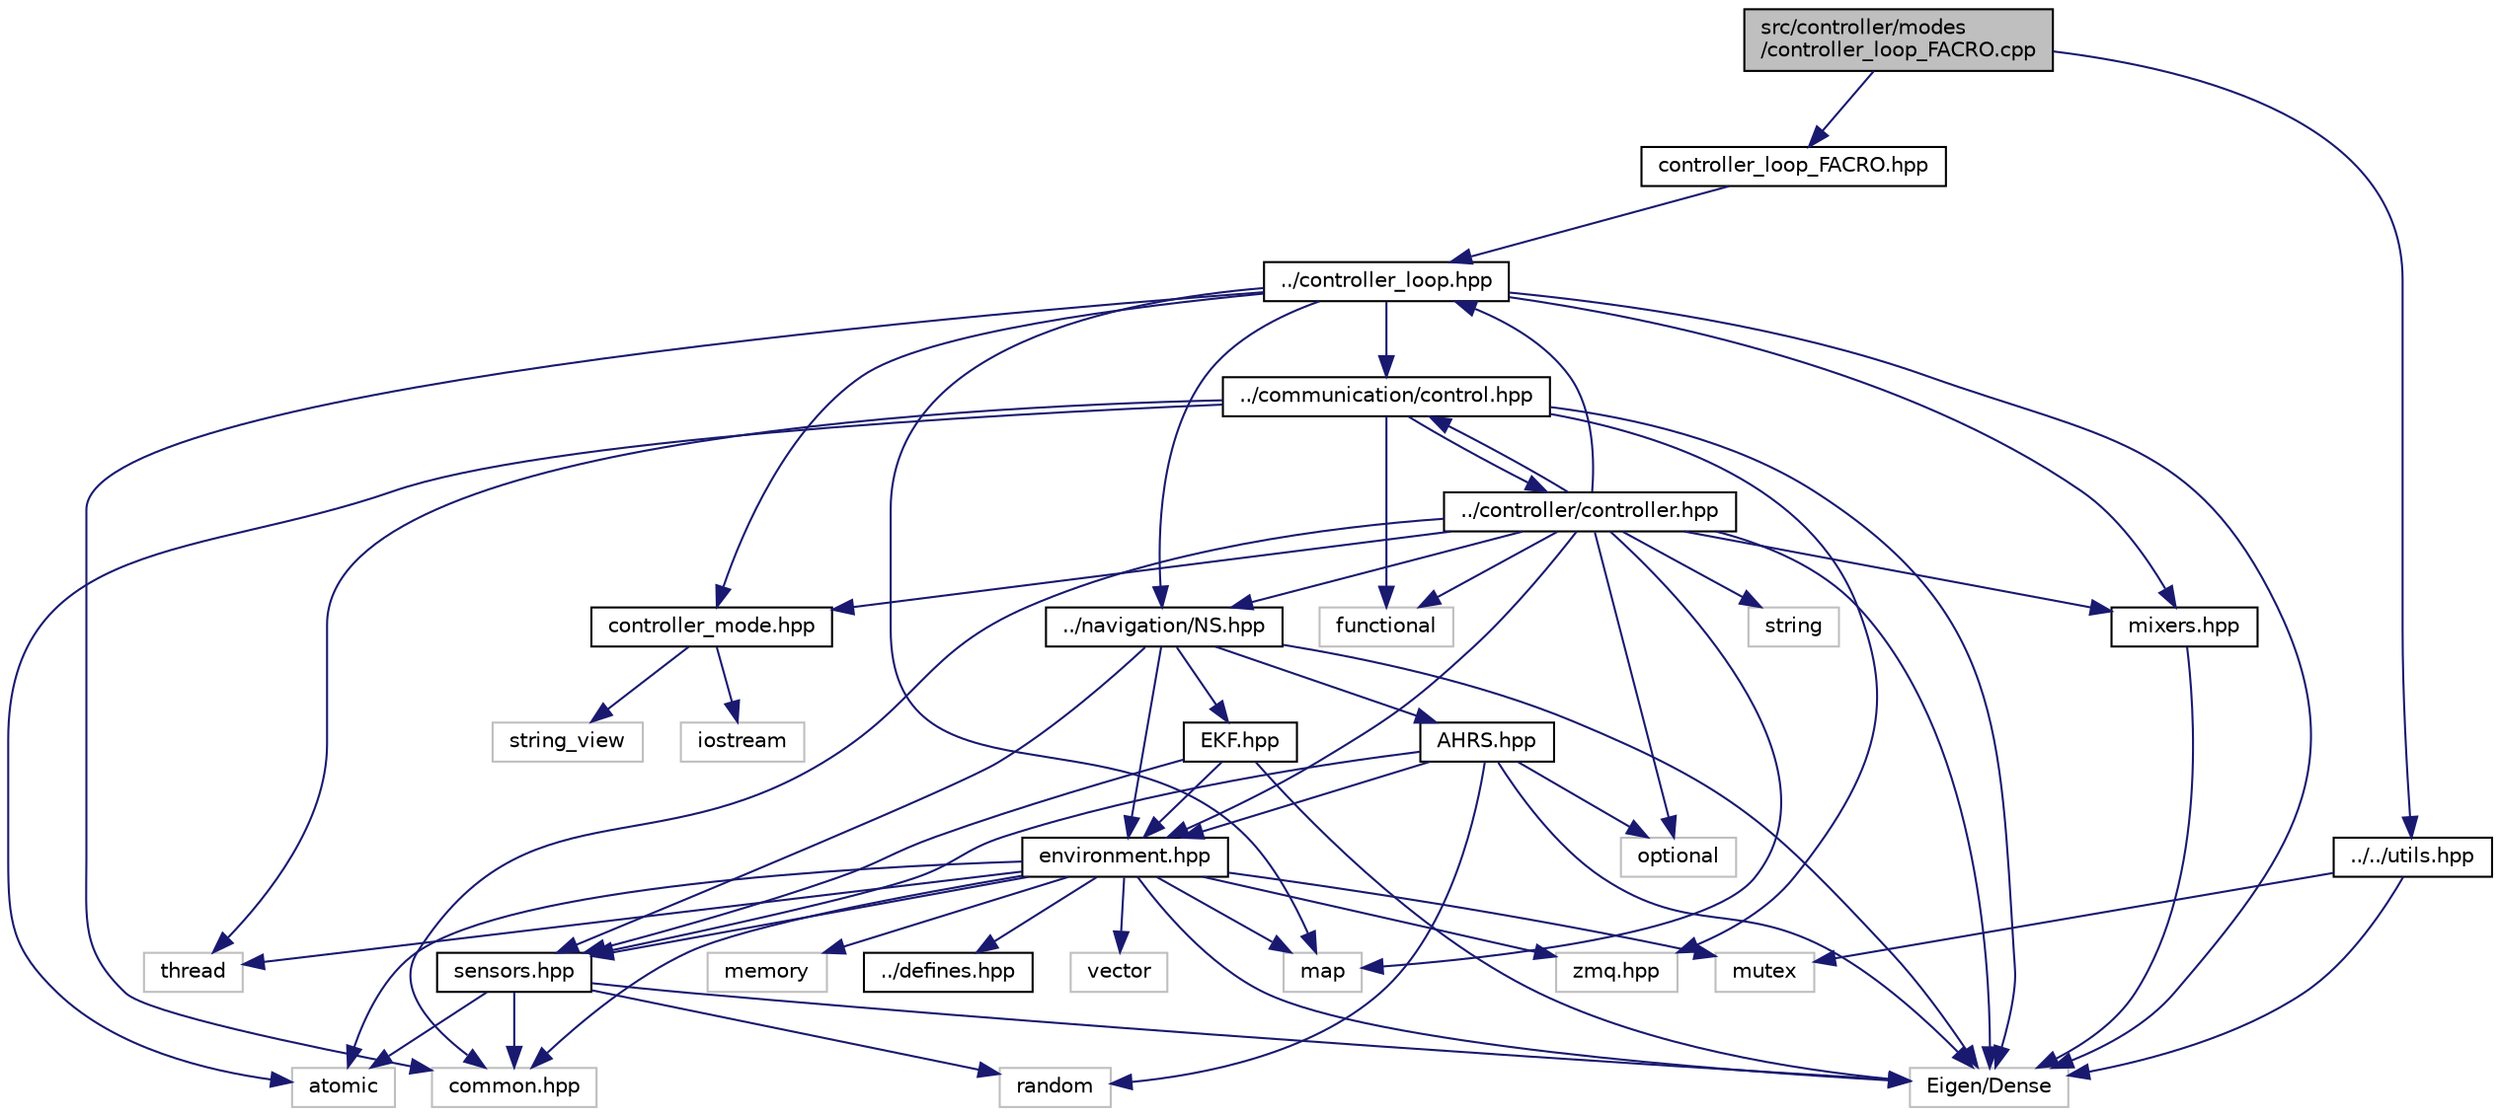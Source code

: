 digraph "src/controller/modes/controller_loop_FACRO.cpp"
{
 // LATEX_PDF_SIZE
  edge [fontname="Helvetica",fontsize="10",labelfontname="Helvetica",labelfontsize="10"];
  node [fontname="Helvetica",fontsize="10",shape=record];
  Node1 [label="src/controller/modes\l/controller_loop_FACRO.cpp",height=0.2,width=0.4,color="black", fillcolor="grey75", style="filled", fontcolor="black",tooltip=" "];
  Node1 -> Node2 [color="midnightblue",fontsize="10",style="solid"];
  Node2 [label="controller_loop_FACRO.hpp",height=0.2,width=0.4,color="black", fillcolor="white", style="filled",URL="$controller__loop___f_a_c_r_o_8hpp.html",tooltip=" "];
  Node2 -> Node3 [color="midnightblue",fontsize="10",style="solid"];
  Node3 [label="../controller_loop.hpp",height=0.2,width=0.4,color="black", fillcolor="white", style="filled",URL="$controller__loop_8hpp.html",tooltip=" "];
  Node3 -> Node4 [color="midnightblue",fontsize="10",style="solid"];
  Node4 [label="Eigen/Dense",height=0.2,width=0.4,color="grey75", fillcolor="white", style="filled",tooltip=" "];
  Node3 -> Node5 [color="midnightblue",fontsize="10",style="solid"];
  Node5 [label="map",height=0.2,width=0.4,color="grey75", fillcolor="white", style="filled",tooltip=" "];
  Node3 -> Node6 [color="midnightblue",fontsize="10",style="solid"];
  Node6 [label="controller_mode.hpp",height=0.2,width=0.4,color="black", fillcolor="white", style="filled",URL="$controller__mode_8hpp.html",tooltip=" "];
  Node6 -> Node7 [color="midnightblue",fontsize="10",style="solid"];
  Node7 [label="string_view",height=0.2,width=0.4,color="grey75", fillcolor="white", style="filled",tooltip=" "];
  Node6 -> Node8 [color="midnightblue",fontsize="10",style="solid"];
  Node8 [label="iostream",height=0.2,width=0.4,color="grey75", fillcolor="white", style="filled",tooltip=" "];
  Node3 -> Node9 [color="midnightblue",fontsize="10",style="solid"];
  Node9 [label="common.hpp",height=0.2,width=0.4,color="grey75", fillcolor="white", style="filled",tooltip=" "];
  Node3 -> Node10 [color="midnightblue",fontsize="10",style="solid"];
  Node10 [label="mixers.hpp",height=0.2,width=0.4,color="black", fillcolor="white", style="filled",URL="$mixers_8hpp.html",tooltip=" "];
  Node10 -> Node4 [color="midnightblue",fontsize="10",style="solid"];
  Node3 -> Node11 [color="midnightblue",fontsize="10",style="solid"];
  Node11 [label="../communication/control.hpp",height=0.2,width=0.4,color="black", fillcolor="white", style="filled",URL="$control_8hpp.html",tooltip=" "];
  Node11 -> Node12 [color="midnightblue",fontsize="10",style="solid"];
  Node12 [label="zmq.hpp",height=0.2,width=0.4,color="grey75", fillcolor="white", style="filled",tooltip=" "];
  Node11 -> Node4 [color="midnightblue",fontsize="10",style="solid"];
  Node11 -> Node13 [color="midnightblue",fontsize="10",style="solid"];
  Node13 [label="atomic",height=0.2,width=0.4,color="grey75", fillcolor="white", style="filled",tooltip=" "];
  Node11 -> Node14 [color="midnightblue",fontsize="10",style="solid"];
  Node14 [label="thread",height=0.2,width=0.4,color="grey75", fillcolor="white", style="filled",tooltip=" "];
  Node11 -> Node15 [color="midnightblue",fontsize="10",style="solid"];
  Node15 [label="functional",height=0.2,width=0.4,color="grey75", fillcolor="white", style="filled",tooltip=" "];
  Node11 -> Node16 [color="midnightblue",fontsize="10",style="solid"];
  Node16 [label="../controller/controller.hpp",height=0.2,width=0.4,color="black", fillcolor="white", style="filled",URL="$controller_8hpp.html",tooltip=" "];
  Node16 -> Node5 [color="midnightblue",fontsize="10",style="solid"];
  Node16 -> Node17 [color="midnightblue",fontsize="10",style="solid"];
  Node17 [label="string",height=0.2,width=0.4,color="grey75", fillcolor="white", style="filled",tooltip=" "];
  Node16 -> Node4 [color="midnightblue",fontsize="10",style="solid"];
  Node16 -> Node15 [color="midnightblue",fontsize="10",style="solid"];
  Node16 -> Node18 [color="midnightblue",fontsize="10",style="solid"];
  Node18 [label="optional",height=0.2,width=0.4,color="grey75", fillcolor="white", style="filled",tooltip=" "];
  Node16 -> Node19 [color="midnightblue",fontsize="10",style="solid"];
  Node19 [label="../navigation/NS.hpp",height=0.2,width=0.4,color="black", fillcolor="white", style="filled",URL="$_n_s_8hpp.html",tooltip=" "];
  Node19 -> Node4 [color="midnightblue",fontsize="10",style="solid"];
  Node19 -> Node20 [color="midnightblue",fontsize="10",style="solid"];
  Node20 [label="environment.hpp",height=0.2,width=0.4,color="black", fillcolor="white", style="filled",URL="$environment_8hpp.html",tooltip=" "];
  Node20 -> Node12 [color="midnightblue",fontsize="10",style="solid"];
  Node20 -> Node14 [color="midnightblue",fontsize="10",style="solid"];
  Node20 -> Node4 [color="midnightblue",fontsize="10",style="solid"];
  Node20 -> Node21 [color="midnightblue",fontsize="10",style="solid"];
  Node21 [label="mutex",height=0.2,width=0.4,color="grey75", fillcolor="white", style="filled",tooltip=" "];
  Node20 -> Node22 [color="midnightblue",fontsize="10",style="solid"];
  Node22 [label="vector",height=0.2,width=0.4,color="grey75", fillcolor="white", style="filled",tooltip=" "];
  Node20 -> Node23 [color="midnightblue",fontsize="10",style="solid"];
  Node23 [label="memory",height=0.2,width=0.4,color="grey75", fillcolor="white", style="filled",tooltip=" "];
  Node20 -> Node13 [color="midnightblue",fontsize="10",style="solid"];
  Node20 -> Node5 [color="midnightblue",fontsize="10",style="solid"];
  Node20 -> Node24 [color="midnightblue",fontsize="10",style="solid"];
  Node24 [label="sensors.hpp",height=0.2,width=0.4,color="black", fillcolor="white", style="filled",URL="$sensors_8hpp.html",tooltip=" "];
  Node24 -> Node4 [color="midnightblue",fontsize="10",style="solid"];
  Node24 -> Node25 [color="midnightblue",fontsize="10",style="solid"];
  Node25 [label="random",height=0.2,width=0.4,color="grey75", fillcolor="white", style="filled",tooltip=" "];
  Node24 -> Node13 [color="midnightblue",fontsize="10",style="solid"];
  Node24 -> Node9 [color="midnightblue",fontsize="10",style="solid"];
  Node20 -> Node9 [color="midnightblue",fontsize="10",style="solid"];
  Node20 -> Node26 [color="midnightblue",fontsize="10",style="solid"];
  Node26 [label="../defines.hpp",height=0.2,width=0.4,color="black", fillcolor="white", style="filled",URL="$defines_8hpp.html",tooltip=" "];
  Node19 -> Node24 [color="midnightblue",fontsize="10",style="solid"];
  Node19 -> Node27 [color="midnightblue",fontsize="10",style="solid"];
  Node27 [label="AHRS.hpp",height=0.2,width=0.4,color="black", fillcolor="white", style="filled",URL="$_a_h_r_s_8hpp.html",tooltip=" "];
  Node27 -> Node4 [color="midnightblue",fontsize="10",style="solid"];
  Node27 -> Node25 [color="midnightblue",fontsize="10",style="solid"];
  Node27 -> Node18 [color="midnightblue",fontsize="10",style="solid"];
  Node27 -> Node20 [color="midnightblue",fontsize="10",style="solid"];
  Node27 -> Node24 [color="midnightblue",fontsize="10",style="solid"];
  Node19 -> Node28 [color="midnightblue",fontsize="10",style="solid"];
  Node28 [label="EKF.hpp",height=0.2,width=0.4,color="black", fillcolor="white", style="filled",URL="$_e_k_f_8hpp.html",tooltip=" "];
  Node28 -> Node4 [color="midnightblue",fontsize="10",style="solid"];
  Node28 -> Node20 [color="midnightblue",fontsize="10",style="solid"];
  Node28 -> Node24 [color="midnightblue",fontsize="10",style="solid"];
  Node16 -> Node20 [color="midnightblue",fontsize="10",style="solid"];
  Node16 -> Node10 [color="midnightblue",fontsize="10",style="solid"];
  Node16 -> Node6 [color="midnightblue",fontsize="10",style="solid"];
  Node16 -> Node3 [color="midnightblue",fontsize="10",style="solid"];
  Node16 -> Node9 [color="midnightblue",fontsize="10",style="solid"];
  Node16 -> Node11 [color="midnightblue",fontsize="10",style="solid"];
  Node3 -> Node19 [color="midnightblue",fontsize="10",style="solid"];
  Node1 -> Node29 [color="midnightblue",fontsize="10",style="solid"];
  Node29 [label="../../utils.hpp",height=0.2,width=0.4,color="black", fillcolor="white", style="filled",URL="$utils_8hpp.html",tooltip=" "];
  Node29 -> Node4 [color="midnightblue",fontsize="10",style="solid"];
  Node29 -> Node21 [color="midnightblue",fontsize="10",style="solid"];
}
